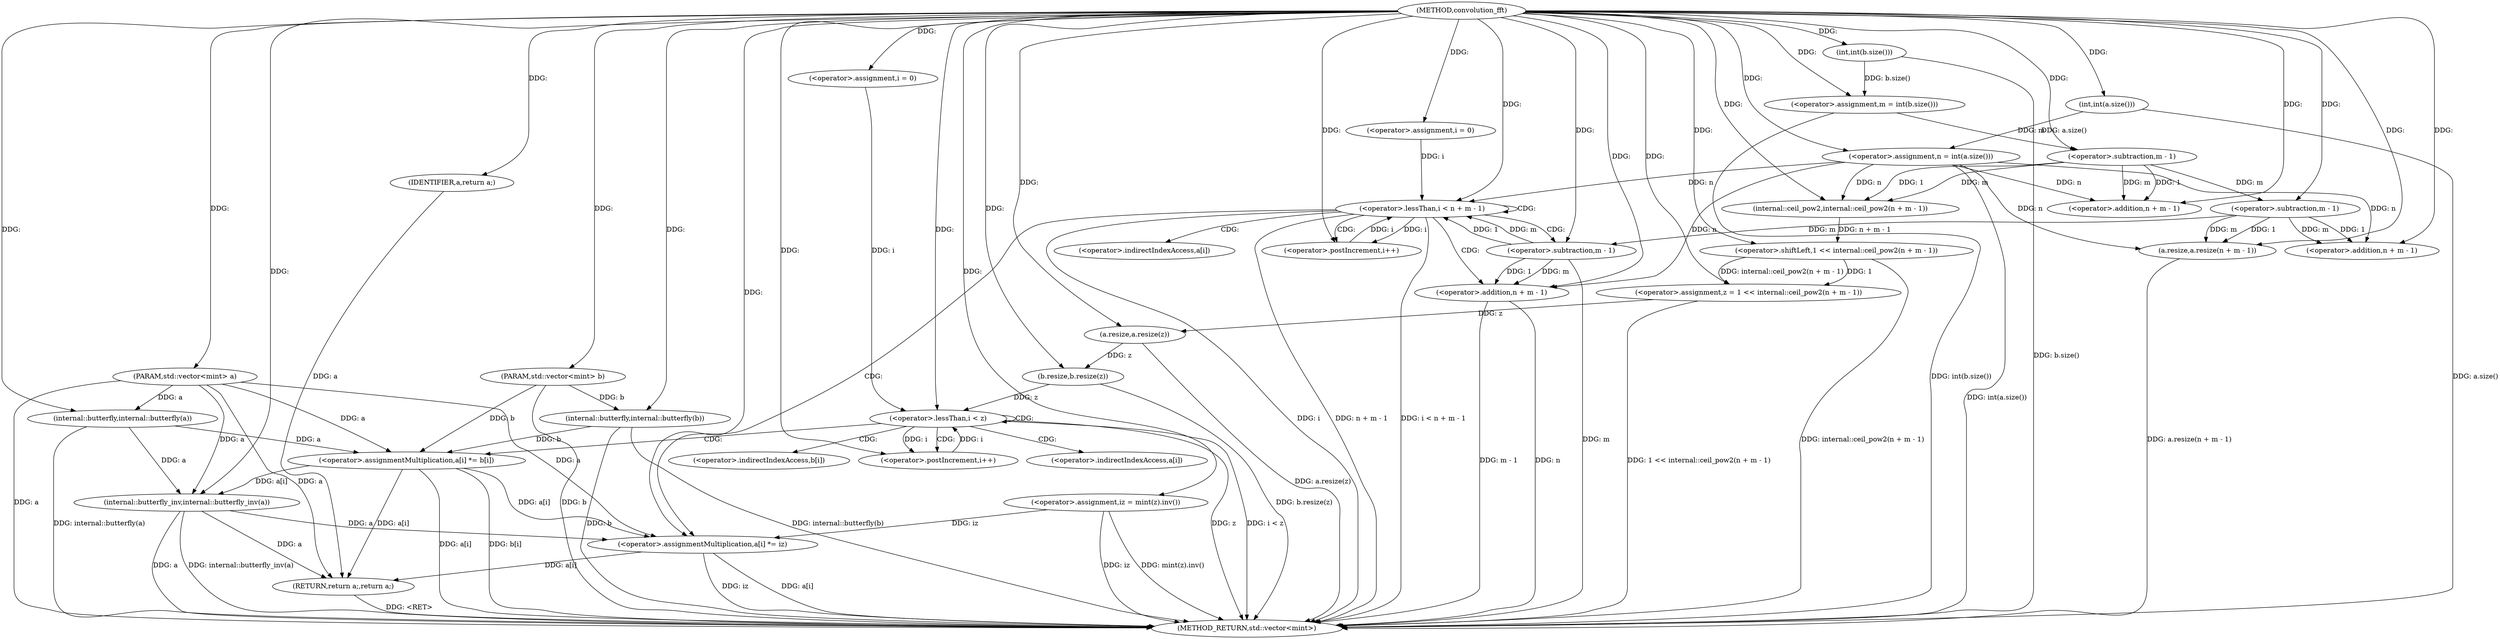 digraph "convolution_fft" {  
"1002372" [label = "(METHOD,convolution_fft)" ]
"1002456" [label = "(METHOD_RETURN,std::vector<mint>)" ]
"1002373" [label = "(PARAM,std::vector<mint> a)" ]
"1002374" [label = "(PARAM,std::vector<mint> b)" ]
"1002377" [label = "(<operator>.assignment,n = int(a.size()))" ]
"1002382" [label = "(<operator>.assignment,m = int(b.size()))" ]
"1002387" [label = "(<operator>.assignment,z = 1 << internal::ceil_pow2(n + m - 1))" ]
"1002397" [label = "(a.resize,a.resize(z))" ]
"1002399" [label = "(internal::butterfly,internal::butterfly(a))" ]
"1002401" [label = "(b.resize,b.resize(z))" ]
"1002403" [label = "(internal::butterfly,internal::butterfly(b))" ]
"1002423" [label = "(internal::butterfly_inv,internal::butterfly_inv(a))" ]
"1002425" [label = "(a.resize,a.resize(n + m - 1))" ]
"1002432" [label = "(<operator>.assignment,iz = mint(z).inv())" ]
"1002454" [label = "(RETURN,return a;,return a;)" ]
"1002407" [label = "(<operator>.assignment,i = 0)" ]
"1002410" [label = "(<operator>.lessThan,i < z)" ]
"1002413" [label = "(<operator>.postIncrement,i++)" ]
"1002437" [label = "(<operator>.assignment,i = 0)" ]
"1002440" [label = "(<operator>.lessThan,i < n + m - 1)" ]
"1002447" [label = "(<operator>.postIncrement,i++)" ]
"1002449" [label = "(<operator>.assignmentMultiplication,a[i] *= iz)" ]
"1002455" [label = "(IDENTIFIER,a,return a;)" ]
"1002379" [label = "(int,int(a.size()))" ]
"1002384" [label = "(int,int(b.size()))" ]
"1002389" [label = "(<operator>.shiftLeft,1 << internal::ceil_pow2(n + m - 1))" ]
"1002416" [label = "(<operator>.assignmentMultiplication,a[i] *= b[i])" ]
"1002426" [label = "(<operator>.addition,n + m - 1)" ]
"1002391" [label = "(internal::ceil_pow2,internal::ceil_pow2(n + m - 1))" ]
"1002428" [label = "(<operator>.subtraction,m - 1)" ]
"1002442" [label = "(<operator>.addition,n + m - 1)" ]
"1002392" [label = "(<operator>.addition,n + m - 1)" ]
"1002444" [label = "(<operator>.subtraction,m - 1)" ]
"1002394" [label = "(<operator>.subtraction,m - 1)" ]
"1002450" [label = "(<operator>.indirectIndexAccess,a[i])" ]
"1002417" [label = "(<operator>.indirectIndexAccess,a[i])" ]
"1002420" [label = "(<operator>.indirectIndexAccess,b[i])" ]
  "1002373" -> "1002456"  [ label = "DDG: a"] 
  "1002374" -> "1002456"  [ label = "DDG: b"] 
  "1002379" -> "1002456"  [ label = "DDG: a.size()"] 
  "1002377" -> "1002456"  [ label = "DDG: int(a.size())"] 
  "1002384" -> "1002456"  [ label = "DDG: b.size()"] 
  "1002382" -> "1002456"  [ label = "DDG: int(b.size())"] 
  "1002389" -> "1002456"  [ label = "DDG: internal::ceil_pow2(n + m - 1)"] 
  "1002387" -> "1002456"  [ label = "DDG: 1 << internal::ceil_pow2(n + m - 1)"] 
  "1002397" -> "1002456"  [ label = "DDG: a.resize(z)"] 
  "1002399" -> "1002456"  [ label = "DDG: internal::butterfly(a)"] 
  "1002401" -> "1002456"  [ label = "DDG: b.resize(z)"] 
  "1002403" -> "1002456"  [ label = "DDG: b"] 
  "1002403" -> "1002456"  [ label = "DDG: internal::butterfly(b)"] 
  "1002410" -> "1002456"  [ label = "DDG: z"] 
  "1002410" -> "1002456"  [ label = "DDG: i < z"] 
  "1002423" -> "1002456"  [ label = "DDG: a"] 
  "1002423" -> "1002456"  [ label = "DDG: internal::butterfly_inv(a)"] 
  "1002425" -> "1002456"  [ label = "DDG: a.resize(n + m - 1)"] 
  "1002432" -> "1002456"  [ label = "DDG: iz"] 
  "1002432" -> "1002456"  [ label = "DDG: mint(z).inv()"] 
  "1002440" -> "1002456"  [ label = "DDG: i"] 
  "1002442" -> "1002456"  [ label = "DDG: n"] 
  "1002444" -> "1002456"  [ label = "DDG: m"] 
  "1002442" -> "1002456"  [ label = "DDG: m - 1"] 
  "1002440" -> "1002456"  [ label = "DDG: n + m - 1"] 
  "1002440" -> "1002456"  [ label = "DDG: i < n + m - 1"] 
  "1002449" -> "1002456"  [ label = "DDG: a[i]"] 
  "1002449" -> "1002456"  [ label = "DDG: iz"] 
  "1002416" -> "1002456"  [ label = "DDG: a[i]"] 
  "1002416" -> "1002456"  [ label = "DDG: b[i]"] 
  "1002454" -> "1002456"  [ label = "DDG: <RET>"] 
  "1002372" -> "1002373"  [ label = "DDG: "] 
  "1002372" -> "1002374"  [ label = "DDG: "] 
  "1002379" -> "1002377"  [ label = "DDG: a.size()"] 
  "1002384" -> "1002382"  [ label = "DDG: b.size()"] 
  "1002389" -> "1002387"  [ label = "DDG: 1"] 
  "1002389" -> "1002387"  [ label = "DDG: internal::ceil_pow2(n + m - 1)"] 
  "1002372" -> "1002432"  [ label = "DDG: "] 
  "1002455" -> "1002454"  [ label = "DDG: a"] 
  "1002423" -> "1002454"  [ label = "DDG: a"] 
  "1002449" -> "1002454"  [ label = "DDG: a[i]"] 
  "1002416" -> "1002454"  [ label = "DDG: a[i]"] 
  "1002373" -> "1002454"  [ label = "DDG: a"] 
  "1002372" -> "1002377"  [ label = "DDG: "] 
  "1002372" -> "1002382"  [ label = "DDG: "] 
  "1002372" -> "1002387"  [ label = "DDG: "] 
  "1002387" -> "1002397"  [ label = "DDG: z"] 
  "1002372" -> "1002397"  [ label = "DDG: "] 
  "1002373" -> "1002399"  [ label = "DDG: a"] 
  "1002372" -> "1002399"  [ label = "DDG: "] 
  "1002397" -> "1002401"  [ label = "DDG: z"] 
  "1002372" -> "1002401"  [ label = "DDG: "] 
  "1002374" -> "1002403"  [ label = "DDG: b"] 
  "1002372" -> "1002403"  [ label = "DDG: "] 
  "1002372" -> "1002407"  [ label = "DDG: "] 
  "1002399" -> "1002423"  [ label = "DDG: a"] 
  "1002416" -> "1002423"  [ label = "DDG: a[i]"] 
  "1002373" -> "1002423"  [ label = "DDG: a"] 
  "1002372" -> "1002423"  [ label = "DDG: "] 
  "1002428" -> "1002425"  [ label = "DDG: m"] 
  "1002428" -> "1002425"  [ label = "DDG: 1"] 
  "1002372" -> "1002425"  [ label = "DDG: "] 
  "1002377" -> "1002425"  [ label = "DDG: n"] 
  "1002372" -> "1002437"  [ label = "DDG: "] 
  "1002432" -> "1002449"  [ label = "DDG: iz"] 
  "1002372" -> "1002449"  [ label = "DDG: "] 
  "1002372" -> "1002455"  [ label = "DDG: "] 
  "1002372" -> "1002379"  [ label = "DDG: "] 
  "1002372" -> "1002384"  [ label = "DDG: "] 
  "1002372" -> "1002389"  [ label = "DDG: "] 
  "1002391" -> "1002389"  [ label = "DDG: n + m - 1"] 
  "1002407" -> "1002410"  [ label = "DDG: i"] 
  "1002413" -> "1002410"  [ label = "DDG: i"] 
  "1002372" -> "1002410"  [ label = "DDG: "] 
  "1002401" -> "1002410"  [ label = "DDG: z"] 
  "1002410" -> "1002413"  [ label = "DDG: i"] 
  "1002372" -> "1002413"  [ label = "DDG: "] 
  "1002403" -> "1002416"  [ label = "DDG: b"] 
  "1002374" -> "1002416"  [ label = "DDG: b"] 
  "1002372" -> "1002426"  [ label = "DDG: "] 
  "1002377" -> "1002426"  [ label = "DDG: n"] 
  "1002428" -> "1002426"  [ label = "DDG: m"] 
  "1002428" -> "1002426"  [ label = "DDG: 1"] 
  "1002437" -> "1002440"  [ label = "DDG: i"] 
  "1002447" -> "1002440"  [ label = "DDG: i"] 
  "1002372" -> "1002440"  [ label = "DDG: "] 
  "1002444" -> "1002440"  [ label = "DDG: 1"] 
  "1002444" -> "1002440"  [ label = "DDG: m"] 
  "1002377" -> "1002440"  [ label = "DDG: n"] 
  "1002440" -> "1002447"  [ label = "DDG: i"] 
  "1002372" -> "1002447"  [ label = "DDG: "] 
  "1002423" -> "1002449"  [ label = "DDG: a"] 
  "1002416" -> "1002449"  [ label = "DDG: a[i]"] 
  "1002373" -> "1002449"  [ label = "DDG: a"] 
  "1002394" -> "1002391"  [ label = "DDG: 1"] 
  "1002394" -> "1002391"  [ label = "DDG: m"] 
  "1002377" -> "1002391"  [ label = "DDG: n"] 
  "1002372" -> "1002391"  [ label = "DDG: "] 
  "1002399" -> "1002416"  [ label = "DDG: a"] 
  "1002373" -> "1002416"  [ label = "DDG: a"] 
  "1002394" -> "1002428"  [ label = "DDG: m"] 
  "1002372" -> "1002428"  [ label = "DDG: "] 
  "1002372" -> "1002442"  [ label = "DDG: "] 
  "1002377" -> "1002442"  [ label = "DDG: n"] 
  "1002444" -> "1002442"  [ label = "DDG: 1"] 
  "1002444" -> "1002442"  [ label = "DDG: m"] 
  "1002377" -> "1002392"  [ label = "DDG: n"] 
  "1002372" -> "1002392"  [ label = "DDG: "] 
  "1002394" -> "1002392"  [ label = "DDG: 1"] 
  "1002394" -> "1002392"  [ label = "DDG: m"] 
  "1002428" -> "1002444"  [ label = "DDG: m"] 
  "1002372" -> "1002444"  [ label = "DDG: "] 
  "1002382" -> "1002394"  [ label = "DDG: m"] 
  "1002372" -> "1002394"  [ label = "DDG: "] 
  "1002410" -> "1002413"  [ label = "CDG: "] 
  "1002410" -> "1002417"  [ label = "CDG: "] 
  "1002410" -> "1002416"  [ label = "CDG: "] 
  "1002410" -> "1002410"  [ label = "CDG: "] 
  "1002410" -> "1002420"  [ label = "CDG: "] 
  "1002440" -> "1002449"  [ label = "CDG: "] 
  "1002440" -> "1002447"  [ label = "CDG: "] 
  "1002440" -> "1002444"  [ label = "CDG: "] 
  "1002440" -> "1002442"  [ label = "CDG: "] 
  "1002440" -> "1002450"  [ label = "CDG: "] 
  "1002440" -> "1002440"  [ label = "CDG: "] 
}
